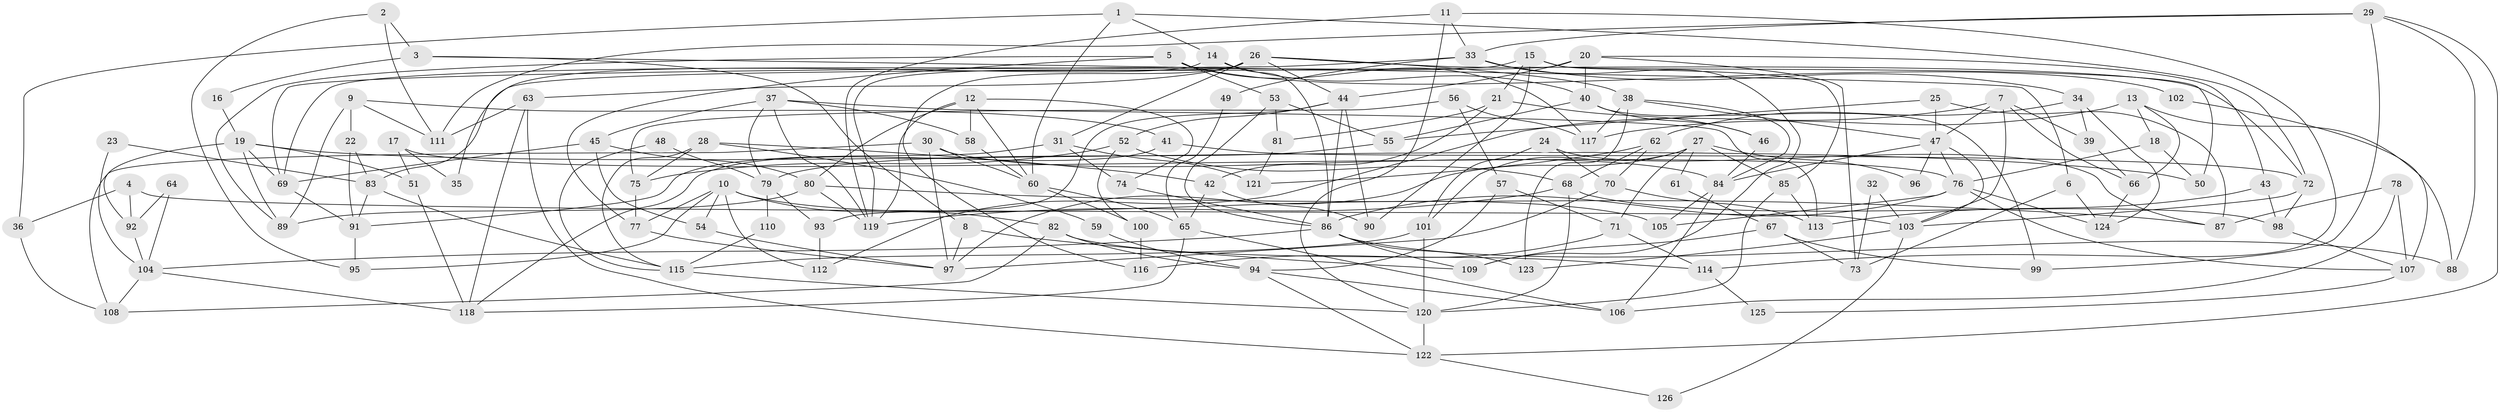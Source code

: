 // coarse degree distribution, {3: 0.2159090909090909, 4: 0.2727272727272727, 5: 0.23863636363636365, 2: 0.125, 6: 0.03409090909090909, 14: 0.011363636363636364, 11: 0.011363636363636364, 9: 0.022727272727272728, 7: 0.03409090909090909, 10: 0.011363636363636364, 8: 0.011363636363636364, 12: 0.011363636363636364}
// Generated by graph-tools (version 1.1) at 2025/54/03/04/25 21:54:31]
// undirected, 126 vertices, 252 edges
graph export_dot {
graph [start="1"]
  node [color=gray90,style=filled];
  1;
  2;
  3;
  4;
  5;
  6;
  7;
  8;
  9;
  10;
  11;
  12;
  13;
  14;
  15;
  16;
  17;
  18;
  19;
  20;
  21;
  22;
  23;
  24;
  25;
  26;
  27;
  28;
  29;
  30;
  31;
  32;
  33;
  34;
  35;
  36;
  37;
  38;
  39;
  40;
  41;
  42;
  43;
  44;
  45;
  46;
  47;
  48;
  49;
  50;
  51;
  52;
  53;
  54;
  55;
  56;
  57;
  58;
  59;
  60;
  61;
  62;
  63;
  64;
  65;
  66;
  67;
  68;
  69;
  70;
  71;
  72;
  73;
  74;
  75;
  76;
  77;
  78;
  79;
  80;
  81;
  82;
  83;
  84;
  85;
  86;
  87;
  88;
  89;
  90;
  91;
  92;
  93;
  94;
  95;
  96;
  97;
  98;
  99;
  100;
  101;
  102;
  103;
  104;
  105;
  106;
  107;
  108;
  109;
  110;
  111;
  112;
  113;
  114;
  115;
  116;
  117;
  118;
  119;
  120;
  121;
  122;
  123;
  124;
  125;
  126;
  1 -- 14;
  1 -- 60;
  1 -- 36;
  1 -- 72;
  2 -- 111;
  2 -- 95;
  2 -- 3;
  3 -- 6;
  3 -- 8;
  3 -- 16;
  4 -- 36;
  4 -- 103;
  4 -- 92;
  5 -- 117;
  5 -- 77;
  5 -- 53;
  5 -- 89;
  5 -- 102;
  6 -- 73;
  6 -- 124;
  7 -- 47;
  7 -- 103;
  7 -- 39;
  7 -- 66;
  7 -- 112;
  8 -- 97;
  8 -- 109;
  9 -- 89;
  9 -- 22;
  9 -- 41;
  9 -- 111;
  10 -- 112;
  10 -- 54;
  10 -- 77;
  10 -- 82;
  10 -- 95;
  10 -- 105;
  11 -- 119;
  11 -- 120;
  11 -- 33;
  11 -- 114;
  12 -- 60;
  12 -- 119;
  12 -- 58;
  12 -- 74;
  12 -- 80;
  13 -- 66;
  13 -- 88;
  13 -- 18;
  13 -- 117;
  14 -- 86;
  14 -- 40;
  14 -- 35;
  15 -- 21;
  15 -- 69;
  15 -- 50;
  15 -- 85;
  15 -- 90;
  16 -- 19;
  17 -- 76;
  17 -- 51;
  17 -- 35;
  18 -- 50;
  18 -- 76;
  19 -- 69;
  19 -- 89;
  19 -- 50;
  19 -- 51;
  19 -- 92;
  20 -- 43;
  20 -- 44;
  20 -- 40;
  20 -- 73;
  20 -- 83;
  21 -- 42;
  21 -- 81;
  21 -- 46;
  22 -- 91;
  22 -- 83;
  23 -- 104;
  23 -- 83;
  24 -- 101;
  24 -- 70;
  24 -- 87;
  25 -- 47;
  25 -- 87;
  25 -- 55;
  26 -- 63;
  26 -- 72;
  26 -- 31;
  26 -- 38;
  26 -- 44;
  26 -- 116;
  26 -- 119;
  27 -- 85;
  27 -- 71;
  27 -- 61;
  27 -- 96;
  27 -- 97;
  27 -- 101;
  28 -- 115;
  28 -- 75;
  28 -- 42;
  28 -- 59;
  29 -- 111;
  29 -- 33;
  29 -- 88;
  29 -- 99;
  29 -- 122;
  30 -- 84;
  30 -- 108;
  30 -- 60;
  30 -- 97;
  31 -- 74;
  31 -- 91;
  31 -- 121;
  32 -- 103;
  32 -- 73;
  33 -- 109;
  33 -- 34;
  33 -- 49;
  33 -- 69;
  34 -- 39;
  34 -- 62;
  34 -- 124;
  36 -- 108;
  37 -- 45;
  37 -- 119;
  37 -- 58;
  37 -- 79;
  37 -- 113;
  38 -- 84;
  38 -- 47;
  38 -- 117;
  38 -- 123;
  39 -- 66;
  40 -- 46;
  40 -- 55;
  40 -- 99;
  41 -- 118;
  41 -- 72;
  42 -- 90;
  42 -- 65;
  43 -- 98;
  43 -- 113;
  44 -- 86;
  44 -- 52;
  44 -- 90;
  44 -- 93;
  45 -- 69;
  45 -- 80;
  45 -- 54;
  46 -- 84;
  47 -- 76;
  47 -- 84;
  47 -- 96;
  47 -- 103;
  48 -- 115;
  48 -- 79;
  49 -- 65;
  51 -- 118;
  52 -- 75;
  52 -- 68;
  52 -- 100;
  53 -- 55;
  53 -- 81;
  53 -- 86;
  54 -- 97;
  55 -- 79;
  56 -- 57;
  56 -- 117;
  56 -- 75;
  57 -- 94;
  57 -- 71;
  58 -- 60;
  59 -- 94;
  60 -- 65;
  60 -- 100;
  61 -- 67;
  62 -- 68;
  62 -- 70;
  62 -- 121;
  63 -- 122;
  63 -- 118;
  63 -- 111;
  64 -- 104;
  64 -- 92;
  65 -- 106;
  65 -- 118;
  66 -- 124;
  67 -- 99;
  67 -- 109;
  67 -- 73;
  68 -- 119;
  68 -- 98;
  68 -- 120;
  69 -- 91;
  70 -- 97;
  70 -- 113;
  71 -- 114;
  71 -- 116;
  72 -- 98;
  72 -- 103;
  74 -- 86;
  75 -- 77;
  76 -- 86;
  76 -- 105;
  76 -- 107;
  76 -- 124;
  77 -- 97;
  78 -- 106;
  78 -- 107;
  78 -- 87;
  79 -- 93;
  79 -- 110;
  80 -- 87;
  80 -- 89;
  80 -- 119;
  81 -- 121;
  82 -- 94;
  82 -- 108;
  82 -- 114;
  83 -- 115;
  83 -- 91;
  84 -- 105;
  84 -- 106;
  85 -- 113;
  85 -- 120;
  86 -- 123;
  86 -- 88;
  86 -- 104;
  86 -- 109;
  91 -- 95;
  92 -- 104;
  93 -- 112;
  94 -- 106;
  94 -- 122;
  98 -- 107;
  100 -- 116;
  101 -- 120;
  101 -- 115;
  102 -- 107;
  103 -- 123;
  103 -- 126;
  104 -- 108;
  104 -- 118;
  107 -- 125;
  110 -- 115;
  114 -- 125;
  115 -- 120;
  120 -- 122;
  122 -- 126;
}
